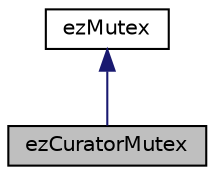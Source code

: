 digraph "ezCuratorMutex"
{
 // LATEX_PDF_SIZE
  edge [fontname="Helvetica",fontsize="10",labelfontname="Helvetica",labelfontsize="10"];
  node [fontname="Helvetica",fontsize="10",shape=record];
  Node1 [label="ezCuratorMutex",height=0.2,width=0.4,color="black", fillcolor="grey75", style="filled", fontcolor="black",tooltip="Custom mutex that allows to profile the time in the curator lock."];
  Node2 -> Node1 [dir="back",color="midnightblue",fontsize="10",style="solid",fontname="Helvetica"];
  Node2 [label="ezMutex",height=0.2,width=0.4,color="black", fillcolor="white", style="filled",URL="$dd/dbe/classez_mutex.htm",tooltip="Provides a simple mechanism for mutual exclusion to prevent multiple threads from accessing a shared ..."];
}
